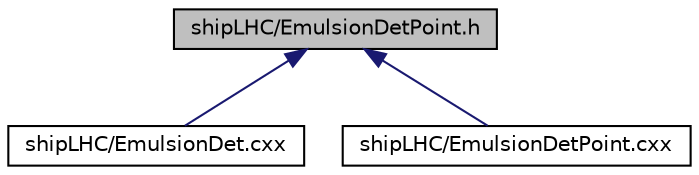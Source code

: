 digraph "shipLHC/EmulsionDetPoint.h"
{
 // LATEX_PDF_SIZE
  edge [fontname="Helvetica",fontsize="10",labelfontname="Helvetica",labelfontsize="10"];
  node [fontname="Helvetica",fontsize="10",shape=record];
  Node1 [label="shipLHC/EmulsionDetPoint.h",height=0.2,width=0.4,color="black", fillcolor="grey75", style="filled", fontcolor="black",tooltip=" "];
  Node1 -> Node2 [dir="back",color="midnightblue",fontsize="10",style="solid",fontname="Helvetica"];
  Node2 [label="shipLHC/EmulsionDet.cxx",height=0.2,width=0.4,color="black", fillcolor="white", style="filled",URL="$EmulsionDet_8cxx.html",tooltip=" "];
  Node1 -> Node3 [dir="back",color="midnightblue",fontsize="10",style="solid",fontname="Helvetica"];
  Node3 [label="shipLHC/EmulsionDetPoint.cxx",height=0.2,width=0.4,color="black", fillcolor="white", style="filled",URL="$EmulsionDetPoint_8cxx.html",tooltip=" "];
}
